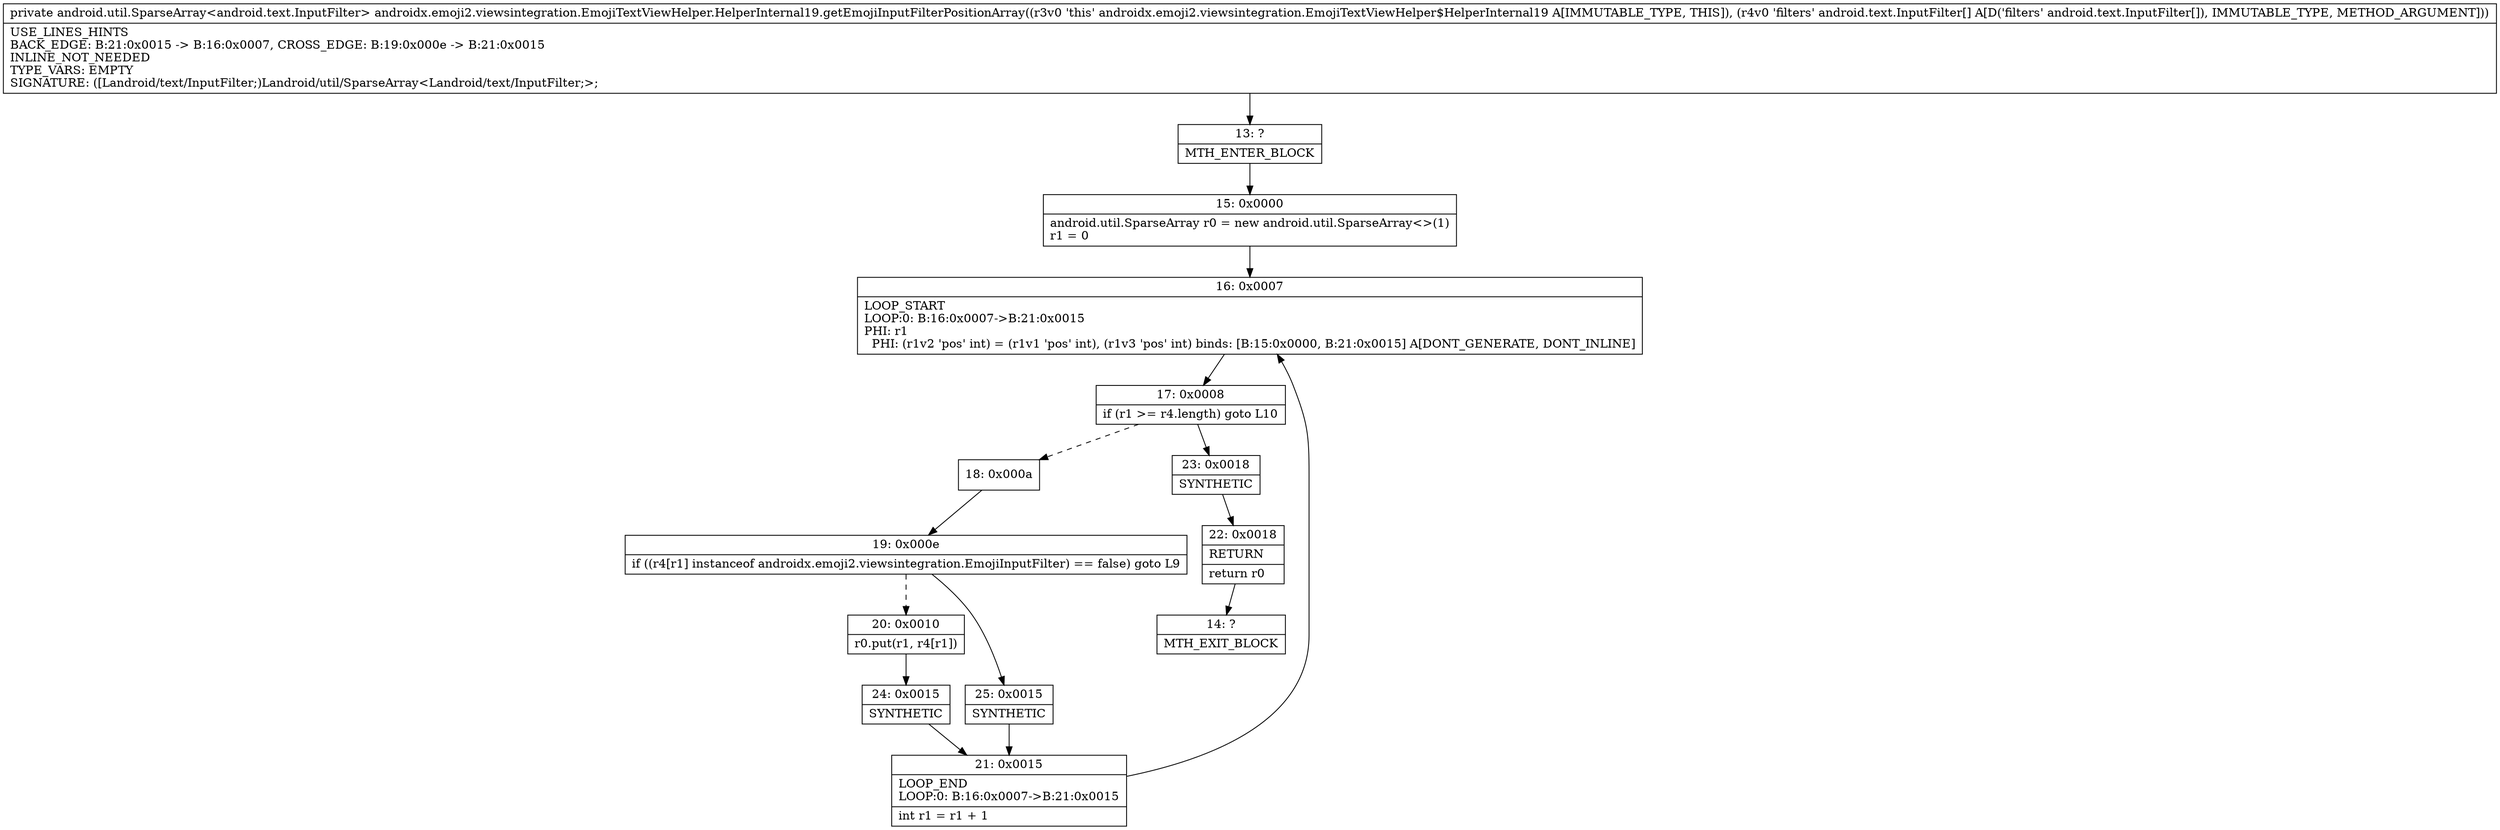 digraph "CFG forandroidx.emoji2.viewsintegration.EmojiTextViewHelper.HelperInternal19.getEmojiInputFilterPositionArray([Landroid\/text\/InputFilter;)Landroid\/util\/SparseArray;" {
Node_13 [shape=record,label="{13\:\ ?|MTH_ENTER_BLOCK\l}"];
Node_15 [shape=record,label="{15\:\ 0x0000|android.util.SparseArray r0 = new android.util.SparseArray\<\>(1)\lr1 = 0\l}"];
Node_16 [shape=record,label="{16\:\ 0x0007|LOOP_START\lLOOP:0: B:16:0x0007\-\>B:21:0x0015\lPHI: r1 \l  PHI: (r1v2 'pos' int) = (r1v1 'pos' int), (r1v3 'pos' int) binds: [B:15:0x0000, B:21:0x0015] A[DONT_GENERATE, DONT_INLINE]\l}"];
Node_17 [shape=record,label="{17\:\ 0x0008|if (r1 \>= r4.length) goto L10\l}"];
Node_18 [shape=record,label="{18\:\ 0x000a}"];
Node_19 [shape=record,label="{19\:\ 0x000e|if ((r4[r1] instanceof androidx.emoji2.viewsintegration.EmojiInputFilter) == false) goto L9\l}"];
Node_20 [shape=record,label="{20\:\ 0x0010|r0.put(r1, r4[r1])\l}"];
Node_24 [shape=record,label="{24\:\ 0x0015|SYNTHETIC\l}"];
Node_21 [shape=record,label="{21\:\ 0x0015|LOOP_END\lLOOP:0: B:16:0x0007\-\>B:21:0x0015\l|int r1 = r1 + 1\l}"];
Node_25 [shape=record,label="{25\:\ 0x0015|SYNTHETIC\l}"];
Node_23 [shape=record,label="{23\:\ 0x0018|SYNTHETIC\l}"];
Node_22 [shape=record,label="{22\:\ 0x0018|RETURN\l|return r0\l}"];
Node_14 [shape=record,label="{14\:\ ?|MTH_EXIT_BLOCK\l}"];
MethodNode[shape=record,label="{private android.util.SparseArray\<android.text.InputFilter\> androidx.emoji2.viewsintegration.EmojiTextViewHelper.HelperInternal19.getEmojiInputFilterPositionArray((r3v0 'this' androidx.emoji2.viewsintegration.EmojiTextViewHelper$HelperInternal19 A[IMMUTABLE_TYPE, THIS]), (r4v0 'filters' android.text.InputFilter[] A[D('filters' android.text.InputFilter[]), IMMUTABLE_TYPE, METHOD_ARGUMENT]))  | USE_LINES_HINTS\lBACK_EDGE: B:21:0x0015 \-\> B:16:0x0007, CROSS_EDGE: B:19:0x000e \-\> B:21:0x0015\lINLINE_NOT_NEEDED\lTYPE_VARS: EMPTY\lSIGNATURE: ([Landroid\/text\/InputFilter;)Landroid\/util\/SparseArray\<Landroid\/text\/InputFilter;\>;\l}"];
MethodNode -> Node_13;Node_13 -> Node_15;
Node_15 -> Node_16;
Node_16 -> Node_17;
Node_17 -> Node_18[style=dashed];
Node_17 -> Node_23;
Node_18 -> Node_19;
Node_19 -> Node_20[style=dashed];
Node_19 -> Node_25;
Node_20 -> Node_24;
Node_24 -> Node_21;
Node_21 -> Node_16;
Node_25 -> Node_21;
Node_23 -> Node_22;
Node_22 -> Node_14;
}

